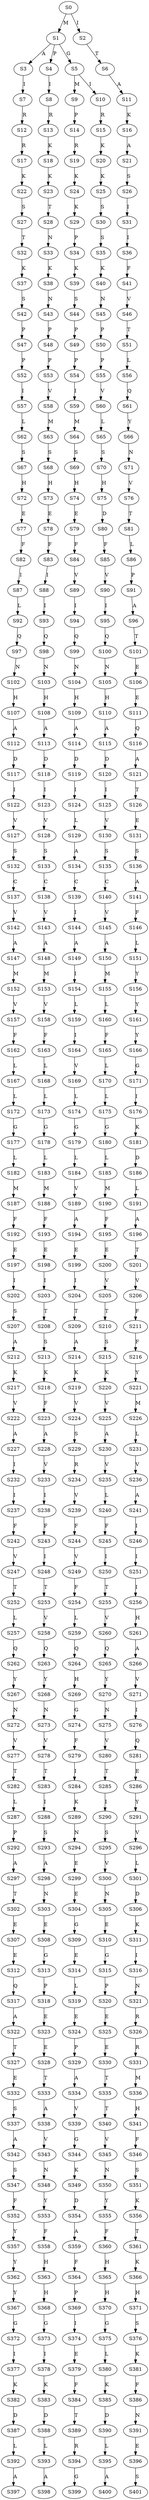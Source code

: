 strict digraph  {
	S0 -> S1 [ label = M ];
	S0 -> S2 [ label = I ];
	S1 -> S3 [ label = A ];
	S1 -> S4 [ label = P ];
	S1 -> S5 [ label = G ];
	S2 -> S6 [ label = T ];
	S3 -> S7 [ label = I ];
	S4 -> S8 [ label = I ];
	S5 -> S9 [ label = M ];
	S5 -> S10 [ label = I ];
	S6 -> S11 [ label = A ];
	S7 -> S12 [ label = R ];
	S8 -> S13 [ label = R ];
	S9 -> S14 [ label = P ];
	S10 -> S15 [ label = R ];
	S11 -> S16 [ label = K ];
	S12 -> S17 [ label = R ];
	S13 -> S18 [ label = K ];
	S14 -> S19 [ label = R ];
	S15 -> S20 [ label = K ];
	S16 -> S21 [ label = A ];
	S17 -> S22 [ label = K ];
	S18 -> S23 [ label = K ];
	S19 -> S24 [ label = K ];
	S20 -> S25 [ label = K ];
	S21 -> S26 [ label = S ];
	S22 -> S27 [ label = S ];
	S23 -> S28 [ label = T ];
	S24 -> S29 [ label = K ];
	S25 -> S30 [ label = S ];
	S26 -> S31 [ label = I ];
	S27 -> S32 [ label = T ];
	S28 -> S33 [ label = N ];
	S29 -> S34 [ label = P ];
	S30 -> S35 [ label = S ];
	S31 -> S36 [ label = I ];
	S32 -> S37 [ label = K ];
	S33 -> S38 [ label = K ];
	S34 -> S39 [ label = K ];
	S35 -> S40 [ label = K ];
	S36 -> S41 [ label = F ];
	S37 -> S42 [ label = S ];
	S38 -> S43 [ label = N ];
	S39 -> S44 [ label = S ];
	S40 -> S45 [ label = N ];
	S41 -> S46 [ label = V ];
	S42 -> S47 [ label = P ];
	S43 -> S48 [ label = P ];
	S44 -> S49 [ label = P ];
	S45 -> S50 [ label = P ];
	S46 -> S51 [ label = T ];
	S47 -> S52 [ label = P ];
	S48 -> S53 [ label = P ];
	S49 -> S54 [ label = P ];
	S50 -> S55 [ label = P ];
	S51 -> S56 [ label = L ];
	S52 -> S57 [ label = I ];
	S53 -> S58 [ label = V ];
	S54 -> S59 [ label = I ];
	S55 -> S60 [ label = V ];
	S56 -> S61 [ label = Q ];
	S57 -> S62 [ label = L ];
	S58 -> S63 [ label = M ];
	S59 -> S64 [ label = M ];
	S60 -> S65 [ label = L ];
	S61 -> S66 [ label = Y ];
	S62 -> S67 [ label = S ];
	S63 -> S68 [ label = S ];
	S64 -> S69 [ label = S ];
	S65 -> S70 [ label = S ];
	S66 -> S71 [ label = N ];
	S67 -> S72 [ label = H ];
	S68 -> S73 [ label = H ];
	S69 -> S74 [ label = H ];
	S70 -> S75 [ label = H ];
	S71 -> S76 [ label = V ];
	S72 -> S77 [ label = E ];
	S73 -> S78 [ label = E ];
	S74 -> S79 [ label = E ];
	S75 -> S80 [ label = D ];
	S76 -> S81 [ label = T ];
	S77 -> S82 [ label = F ];
	S78 -> S83 [ label = F ];
	S79 -> S84 [ label = F ];
	S80 -> S85 [ label = F ];
	S81 -> S86 [ label = L ];
	S82 -> S87 [ label = I ];
	S83 -> S88 [ label = I ];
	S84 -> S89 [ label = V ];
	S85 -> S90 [ label = V ];
	S86 -> S91 [ label = P ];
	S87 -> S92 [ label = L ];
	S88 -> S93 [ label = I ];
	S89 -> S94 [ label = I ];
	S90 -> S95 [ label = I ];
	S91 -> S96 [ label = A ];
	S92 -> S97 [ label = Q ];
	S93 -> S98 [ label = Q ];
	S94 -> S99 [ label = Q ];
	S95 -> S100 [ label = Q ];
	S96 -> S101 [ label = T ];
	S97 -> S102 [ label = N ];
	S98 -> S103 [ label = N ];
	S99 -> S104 [ label = N ];
	S100 -> S105 [ label = N ];
	S101 -> S106 [ label = E ];
	S102 -> S107 [ label = H ];
	S103 -> S108 [ label = H ];
	S104 -> S109 [ label = H ];
	S105 -> S110 [ label = H ];
	S106 -> S111 [ label = E ];
	S107 -> S112 [ label = A ];
	S108 -> S113 [ label = A ];
	S109 -> S114 [ label = A ];
	S110 -> S115 [ label = A ];
	S111 -> S116 [ label = Q ];
	S112 -> S117 [ label = D ];
	S113 -> S118 [ label = D ];
	S114 -> S119 [ label = D ];
	S115 -> S120 [ label = D ];
	S116 -> S121 [ label = A ];
	S117 -> S122 [ label = I ];
	S118 -> S123 [ label = I ];
	S119 -> S124 [ label = I ];
	S120 -> S125 [ label = I ];
	S121 -> S126 [ label = T ];
	S122 -> S127 [ label = V ];
	S123 -> S128 [ label = V ];
	S124 -> S129 [ label = L ];
	S125 -> S130 [ label = V ];
	S126 -> S131 [ label = E ];
	S127 -> S132 [ label = S ];
	S128 -> S133 [ label = S ];
	S129 -> S134 [ label = A ];
	S130 -> S135 [ label = S ];
	S131 -> S136 [ label = S ];
	S132 -> S137 [ label = C ];
	S133 -> S138 [ label = C ];
	S134 -> S139 [ label = C ];
	S135 -> S140 [ label = C ];
	S136 -> S141 [ label = A ];
	S137 -> S142 [ label = V ];
	S138 -> S143 [ label = V ];
	S139 -> S144 [ label = I ];
	S140 -> S145 [ label = V ];
	S141 -> S146 [ label = F ];
	S142 -> S147 [ label = A ];
	S143 -> S148 [ label = A ];
	S144 -> S149 [ label = A ];
	S145 -> S150 [ label = A ];
	S146 -> S151 [ label = L ];
	S147 -> S152 [ label = M ];
	S148 -> S153 [ label = M ];
	S149 -> S154 [ label = I ];
	S150 -> S155 [ label = M ];
	S151 -> S156 [ label = Y ];
	S152 -> S157 [ label = V ];
	S153 -> S158 [ label = V ];
	S154 -> S159 [ label = L ];
	S155 -> S160 [ label = L ];
	S156 -> S161 [ label = Y ];
	S157 -> S162 [ label = F ];
	S158 -> S163 [ label = F ];
	S159 -> S164 [ label = I ];
	S160 -> S165 [ label = F ];
	S161 -> S166 [ label = Y ];
	S162 -> S167 [ label = L ];
	S163 -> S168 [ label = L ];
	S164 -> S169 [ label = V ];
	S165 -> S170 [ label = L ];
	S166 -> S171 [ label = G ];
	S167 -> S172 [ label = L ];
	S168 -> S173 [ label = L ];
	S169 -> S174 [ label = L ];
	S170 -> S175 [ label = L ];
	S171 -> S176 [ label = I ];
	S172 -> S177 [ label = G ];
	S173 -> S178 [ label = G ];
	S174 -> S179 [ label = G ];
	S175 -> S180 [ label = G ];
	S176 -> S181 [ label = K ];
	S177 -> S182 [ label = L ];
	S178 -> S183 [ label = L ];
	S179 -> S184 [ label = L ];
	S180 -> S185 [ label = L ];
	S181 -> S186 [ label = D ];
	S182 -> S187 [ label = M ];
	S183 -> S188 [ label = M ];
	S184 -> S189 [ label = V ];
	S185 -> S190 [ label = M ];
	S186 -> S191 [ label = L ];
	S187 -> S192 [ label = F ];
	S188 -> S193 [ label = F ];
	S189 -> S194 [ label = A ];
	S190 -> S195 [ label = F ];
	S191 -> S196 [ label = A ];
	S192 -> S197 [ label = E ];
	S193 -> S198 [ label = E ];
	S194 -> S199 [ label = E ];
	S195 -> S200 [ label = E ];
	S196 -> S201 [ label = T ];
	S197 -> S202 [ label = I ];
	S198 -> S203 [ label = I ];
	S199 -> S204 [ label = I ];
	S200 -> S205 [ label = V ];
	S201 -> S206 [ label = V ];
	S202 -> S207 [ label = S ];
	S203 -> S208 [ label = T ];
	S204 -> S209 [ label = T ];
	S205 -> S210 [ label = T ];
	S206 -> S211 [ label = F ];
	S207 -> S212 [ label = A ];
	S208 -> S213 [ label = S ];
	S209 -> S214 [ label = A ];
	S210 -> S215 [ label = S ];
	S211 -> S216 [ label = F ];
	S212 -> S217 [ label = K ];
	S213 -> S218 [ label = K ];
	S214 -> S219 [ label = K ];
	S215 -> S220 [ label = K ];
	S216 -> S221 [ label = Y ];
	S217 -> S222 [ label = V ];
	S218 -> S223 [ label = F ];
	S219 -> S224 [ label = V ];
	S220 -> S225 [ label = V ];
	S221 -> S226 [ label = M ];
	S222 -> S227 [ label = A ];
	S223 -> S228 [ label = A ];
	S224 -> S229 [ label = S ];
	S225 -> S230 [ label = A ];
	S226 -> S231 [ label = L ];
	S227 -> S232 [ label = I ];
	S228 -> S233 [ label = V ];
	S229 -> S234 [ label = R ];
	S230 -> S235 [ label = V ];
	S231 -> S236 [ label = V ];
	S232 -> S237 [ label = I ];
	S233 -> S238 [ label = I ];
	S234 -> S239 [ label = V ];
	S235 -> S240 [ label = L ];
	S236 -> S241 [ label = A ];
	S237 -> S242 [ label = F ];
	S238 -> S243 [ label = F ];
	S239 -> S244 [ label = F ];
	S240 -> S245 [ label = F ];
	S241 -> S246 [ label = I ];
	S242 -> S247 [ label = V ];
	S243 -> S248 [ label = I ];
	S244 -> S249 [ label = V ];
	S245 -> S250 [ label = I ];
	S246 -> S251 [ label = I ];
	S247 -> S252 [ label = T ];
	S248 -> S253 [ label = T ];
	S249 -> S254 [ label = F ];
	S250 -> S255 [ label = T ];
	S251 -> S256 [ label = I ];
	S252 -> S257 [ label = L ];
	S253 -> S258 [ label = V ];
	S254 -> S259 [ label = L ];
	S255 -> S260 [ label = V ];
	S256 -> S261 [ label = H ];
	S257 -> S262 [ label = Q ];
	S258 -> S263 [ label = Q ];
	S259 -> S264 [ label = Q ];
	S260 -> S265 [ label = Q ];
	S261 -> S266 [ label = A ];
	S262 -> S267 [ label = Y ];
	S263 -> S268 [ label = Y ];
	S264 -> S269 [ label = H ];
	S265 -> S270 [ label = Y ];
	S266 -> S271 [ label = V ];
	S267 -> S272 [ label = N ];
	S268 -> S273 [ label = N ];
	S269 -> S274 [ label = G ];
	S270 -> S275 [ label = N ];
	S271 -> S276 [ label = I ];
	S272 -> S277 [ label = V ];
	S273 -> S278 [ label = V ];
	S274 -> S279 [ label = F ];
	S275 -> S280 [ label = V ];
	S276 -> S281 [ label = Q ];
	S277 -> S282 [ label = T ];
	S278 -> S283 [ label = T ];
	S279 -> S284 [ label = I ];
	S280 -> S285 [ label = T ];
	S281 -> S286 [ label = E ];
	S282 -> S287 [ label = L ];
	S283 -> S288 [ label = I ];
	S284 -> S289 [ label = K ];
	S285 -> S290 [ label = I ];
	S286 -> S291 [ label = Y ];
	S287 -> S292 [ label = P ];
	S288 -> S293 [ label = S ];
	S289 -> S294 [ label = N ];
	S290 -> S295 [ label = S ];
	S291 -> S296 [ label = V ];
	S292 -> S297 [ label = A ];
	S293 -> S298 [ label = A ];
	S294 -> S299 [ label = E ];
	S295 -> S300 [ label = V ];
	S296 -> S301 [ label = L ];
	S297 -> S302 [ label = T ];
	S298 -> S303 [ label = N ];
	S299 -> S304 [ label = E ];
	S300 -> S305 [ label = N ];
	S301 -> S306 [ label = D ];
	S302 -> S307 [ label = E ];
	S303 -> S308 [ label = E ];
	S304 -> S309 [ label = G ];
	S305 -> S310 [ label = E ];
	S306 -> S311 [ label = K ];
	S307 -> S312 [ label = E ];
	S308 -> S313 [ label = G ];
	S309 -> S314 [ label = E ];
	S310 -> S315 [ label = G ];
	S311 -> S316 [ label = I ];
	S312 -> S317 [ label = Q ];
	S313 -> S318 [ label = P ];
	S314 -> S319 [ label = L ];
	S315 -> S320 [ label = P ];
	S316 -> S321 [ label = N ];
	S317 -> S322 [ label = A ];
	S318 -> S323 [ label = E ];
	S319 -> S324 [ label = E ];
	S320 -> S325 [ label = E ];
	S321 -> S326 [ label = R ];
	S322 -> S327 [ label = T ];
	S323 -> S328 [ label = E ];
	S324 -> S329 [ label = P ];
	S325 -> S330 [ label = E ];
	S326 -> S331 [ label = R ];
	S327 -> S332 [ label = E ];
	S328 -> S333 [ label = T ];
	S329 -> S334 [ label = A ];
	S330 -> S335 [ label = T ];
	S331 -> S336 [ label = M ];
	S332 -> S337 [ label = S ];
	S333 -> S338 [ label = A ];
	S334 -> S339 [ label = V ];
	S335 -> S340 [ label = T ];
	S336 -> S341 [ label = H ];
	S337 -> S342 [ label = A ];
	S338 -> S343 [ label = V ];
	S339 -> S344 [ label = G ];
	S340 -> S345 [ label = V ];
	S341 -> S346 [ label = F ];
	S342 -> S347 [ label = S ];
	S343 -> S348 [ label = N ];
	S344 -> S349 [ label = K ];
	S345 -> S350 [ label = N ];
	S346 -> S351 [ label = S ];
	S347 -> S352 [ label = F ];
	S348 -> S353 [ label = Y ];
	S349 -> S354 [ label = D ];
	S350 -> S355 [ label = Y ];
	S351 -> S356 [ label = K ];
	S352 -> S357 [ label = Y ];
	S353 -> S358 [ label = F ];
	S354 -> S359 [ label = A ];
	S355 -> S360 [ label = F ];
	S356 -> S361 [ label = T ];
	S357 -> S362 [ label = Y ];
	S358 -> S363 [ label = H ];
	S359 -> S364 [ label = F ];
	S360 -> S365 [ label = H ];
	S361 -> S366 [ label = K ];
	S362 -> S367 [ label = Y ];
	S363 -> S368 [ label = H ];
	S364 -> S369 [ label = P ];
	S365 -> S370 [ label = H ];
	S366 -> S371 [ label = H ];
	S367 -> S372 [ label = G ];
	S368 -> S373 [ label = G ];
	S369 -> S374 [ label = I ];
	S370 -> S375 [ label = G ];
	S371 -> S376 [ label = S ];
	S372 -> S377 [ label = I ];
	S373 -> S378 [ label = I ];
	S374 -> S379 [ label = E ];
	S375 -> S380 [ label = L ];
	S376 -> S381 [ label = K ];
	S377 -> S382 [ label = K ];
	S378 -> S383 [ label = K ];
	S379 -> S384 [ label = F ];
	S380 -> S385 [ label = K ];
	S381 -> S386 [ label = F ];
	S382 -> S387 [ label = D ];
	S383 -> S388 [ label = D ];
	S384 -> S389 [ label = T ];
	S385 -> S390 [ label = D ];
	S386 -> S391 [ label = N ];
	S387 -> S392 [ label = L ];
	S388 -> S393 [ label = L ];
	S389 -> S394 [ label = R ];
	S390 -> S395 [ label = L ];
	S391 -> S396 [ label = E ];
	S392 -> S397 [ label = A ];
	S393 -> S398 [ label = A ];
	S394 -> S399 [ label = G ];
	S395 -> S400 [ label = A ];
	S396 -> S401 [ label = S ];
}
